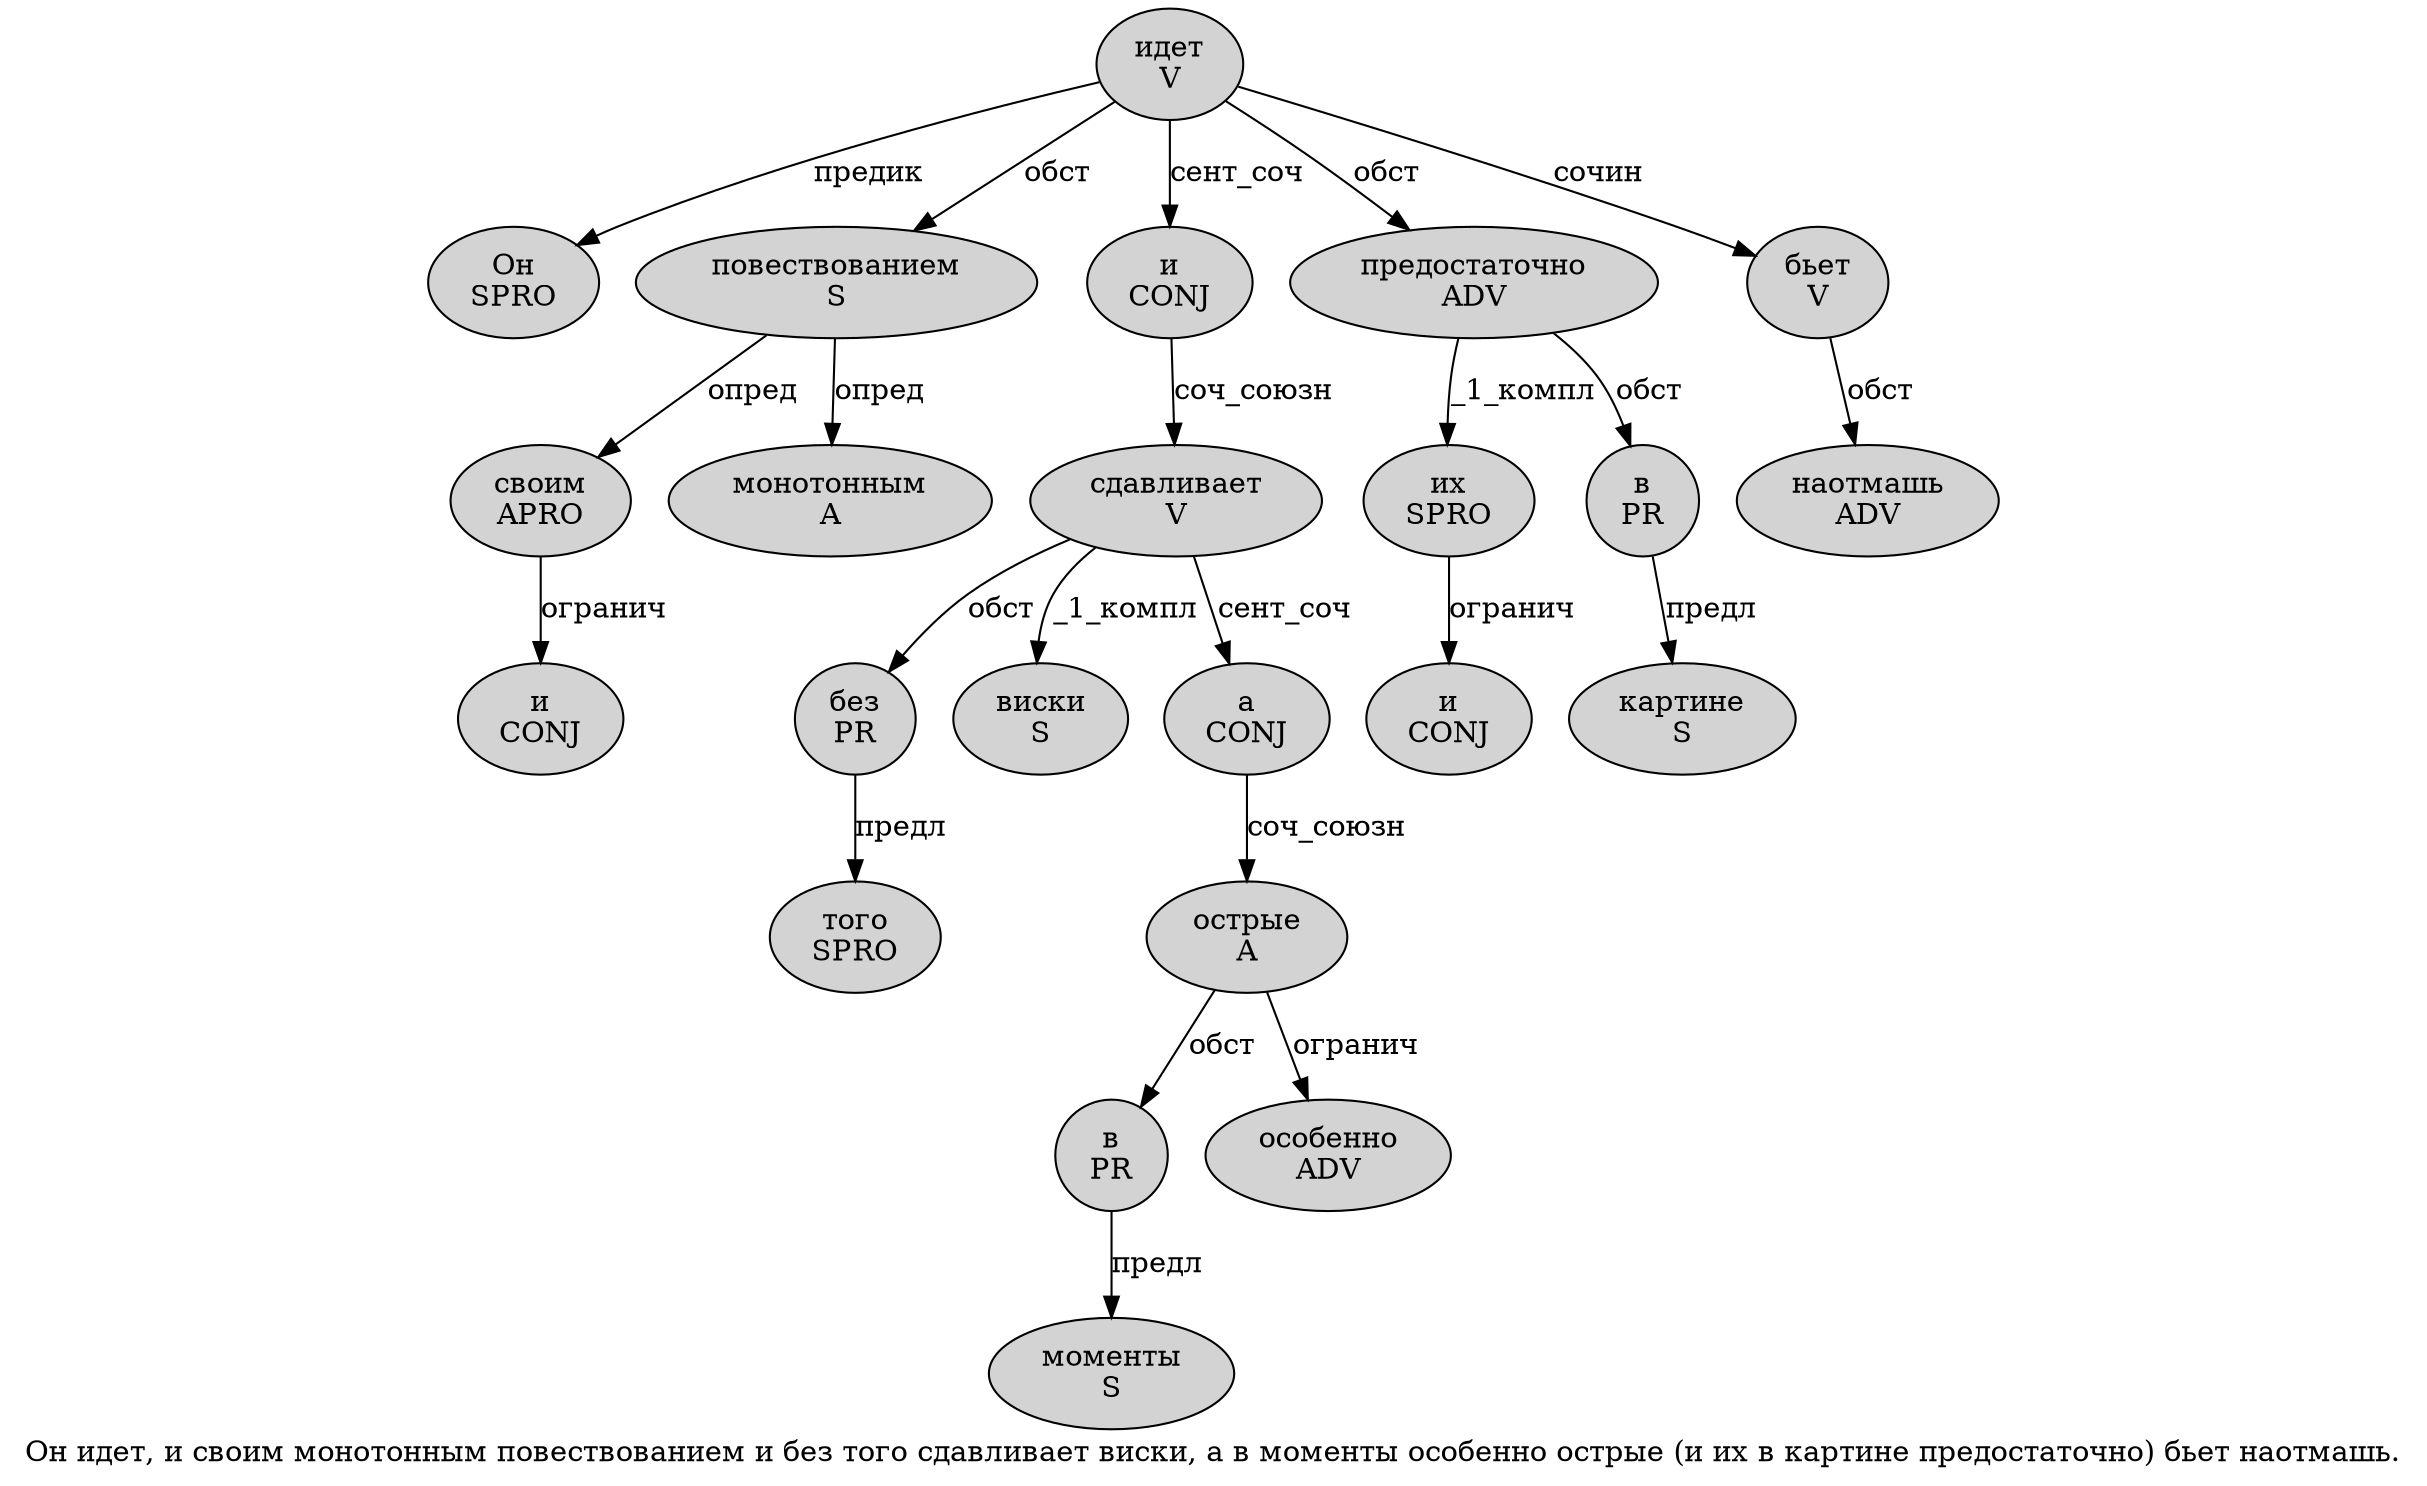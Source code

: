 digraph SENTENCE_424 {
	graph [label="Он идет, и своим монотонным повествованием и без того сдавливает виски, а в моменты особенно острые (и их в картине предостаточно) бьет наотмашь."]
	node [style=filled]
		0 [label="Он
SPRO" color="" fillcolor=lightgray penwidth=1 shape=ellipse]
		1 [label="идет
V" color="" fillcolor=lightgray penwidth=1 shape=ellipse]
		3 [label="и
CONJ" color="" fillcolor=lightgray penwidth=1 shape=ellipse]
		4 [label="своим
APRO" color="" fillcolor=lightgray penwidth=1 shape=ellipse]
		5 [label="монотонным
A" color="" fillcolor=lightgray penwidth=1 shape=ellipse]
		6 [label="повествованием
S" color="" fillcolor=lightgray penwidth=1 shape=ellipse]
		7 [label="и
CONJ" color="" fillcolor=lightgray penwidth=1 shape=ellipse]
		8 [label="без
PR" color="" fillcolor=lightgray penwidth=1 shape=ellipse]
		9 [label="того
SPRO" color="" fillcolor=lightgray penwidth=1 shape=ellipse]
		10 [label="сдавливает
V" color="" fillcolor=lightgray penwidth=1 shape=ellipse]
		11 [label="виски
S" color="" fillcolor=lightgray penwidth=1 shape=ellipse]
		13 [label="а
CONJ" color="" fillcolor=lightgray penwidth=1 shape=ellipse]
		14 [label="в
PR" color="" fillcolor=lightgray penwidth=1 shape=ellipse]
		15 [label="моменты
S" color="" fillcolor=lightgray penwidth=1 shape=ellipse]
		16 [label="особенно
ADV" color="" fillcolor=lightgray penwidth=1 shape=ellipse]
		17 [label="острые
A" color="" fillcolor=lightgray penwidth=1 shape=ellipse]
		19 [label="и
CONJ" color="" fillcolor=lightgray penwidth=1 shape=ellipse]
		20 [label="их
SPRO" color="" fillcolor=lightgray penwidth=1 shape=ellipse]
		21 [label="в
PR" color="" fillcolor=lightgray penwidth=1 shape=ellipse]
		22 [label="картине
S" color="" fillcolor=lightgray penwidth=1 shape=ellipse]
		23 [label="предостаточно
ADV" color="" fillcolor=lightgray penwidth=1 shape=ellipse]
		25 [label="бьет
V" color="" fillcolor=lightgray penwidth=1 shape=ellipse]
		26 [label="наотмашь
ADV" color="" fillcolor=lightgray penwidth=1 shape=ellipse]
			1 -> 0 [label="предик"]
			1 -> 6 [label="обст"]
			1 -> 7 [label="сент_соч"]
			1 -> 23 [label="обст"]
			1 -> 25 [label="сочин"]
			13 -> 17 [label="соч_союзн"]
			7 -> 10 [label="соч_союзн"]
			8 -> 9 [label="предл"]
			20 -> 19 [label="огранич"]
			17 -> 14 [label="обст"]
			17 -> 16 [label="огранич"]
			4 -> 3 [label="огранич"]
			6 -> 4 [label="опред"]
			6 -> 5 [label="опред"]
			10 -> 8 [label="обст"]
			10 -> 11 [label="_1_компл"]
			10 -> 13 [label="сент_соч"]
			21 -> 22 [label="предл"]
			23 -> 20 [label="_1_компл"]
			23 -> 21 [label="обст"]
			14 -> 15 [label="предл"]
			25 -> 26 [label="обст"]
}